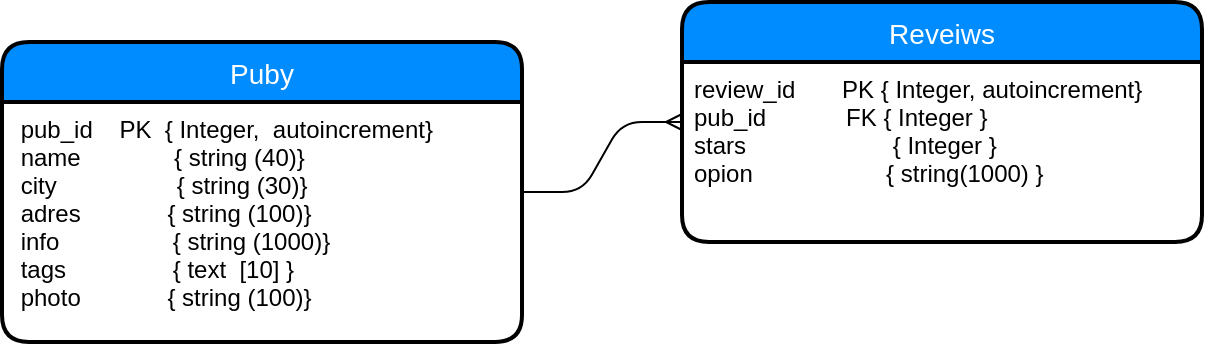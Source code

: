 <mxfile version="10.6.3" type="device"><diagram id="qyhJ4T-4rSeStFz6S8V3" name="Page-1"><mxGraphModel dx="1329" dy="807" grid="1" gridSize="10" guides="1" tooltips="1" connect="1" arrows="1" fold="1" page="1" pageScale="1" pageWidth="850" pageHeight="1100" math="0" shadow="0"><root><mxCell id="0"/><mxCell id="1" parent="0"/><mxCell id="un5DwzjAaELKXOEYnu4o-5" value="Puby" style="swimlane;childLayout=stackLayout;horizontal=1;startSize=30;horizontalStack=0;fillColor=#008cff;fontColor=#FFFFFF;rounded=1;fontSize=14;fontStyle=0;strokeWidth=2;resizeParent=0;resizeLast=1;shadow=0;dashed=0;align=center;" vertex="1" parent="1"><mxGeometry x="130" y="150" width="260" height="150" as="geometry"><mxRectangle x="130" y="150" width="60" height="30" as="alternateBounds"/></mxGeometry></mxCell><mxCell id="un5DwzjAaELKXOEYnu4o-6" value=" pub_id    PK  { Integer,  autoincrement}&#xA; name              { string (40)}&#xA; city                  { string (30)}&#xA; adres             { string (100)}&#xA; info                 { string (1000)}&#xA; tags                { text  [10] }&#xA; photo             { string (100)}&#xA;" style="align=left;strokeColor=none;fillColor=none;spacingLeft=4;fontSize=12;verticalAlign=top;resizable=0;rotatable=0;part=1;" vertex="1" parent="un5DwzjAaELKXOEYnu4o-5"><mxGeometry y="30" width="260" height="120" as="geometry"/></mxCell><mxCell id="un5DwzjAaELKXOEYnu4o-10" value="Reveiws" style="swimlane;childLayout=stackLayout;horizontal=1;startSize=30;horizontalStack=0;fillColor=#008cff;fontColor=#FFFFFF;rounded=1;fontSize=14;fontStyle=0;strokeWidth=2;resizeParent=0;resizeLast=1;shadow=0;dashed=0;align=center;" vertex="1" parent="1"><mxGeometry x="470" y="130" width="260" height="120" as="geometry"><mxRectangle x="130" y="150" width="60" height="30" as="alternateBounds"/></mxGeometry></mxCell><mxCell id="un5DwzjAaELKXOEYnu4o-11" value="review_id       PK { Integer, autoincrement}&#xA;pub_id            FK { Integer }&#xA;stars                      { Integer }&#xA;opion                    { string(1000) }&#xA;" style="align=left;strokeColor=none;fillColor=none;spacingLeft=4;fontSize=12;verticalAlign=top;resizable=0;rotatable=0;part=1;" vertex="1" parent="un5DwzjAaELKXOEYnu4o-10"><mxGeometry y="30" width="260" height="90" as="geometry"/></mxCell><mxCell id="un5DwzjAaELKXOEYnu4o-12" value="" style="edgeStyle=entityRelationEdgeStyle;fontSize=12;html=1;endArrow=ERmany;entryX=0;entryY=0.5;entryDx=0;entryDy=0;exitX=1;exitY=0.5;exitDx=0;exitDy=0;" edge="1" parent="1" source="un5DwzjAaELKXOEYnu4o-5" target="un5DwzjAaELKXOEYnu4o-10"><mxGeometry width="100" height="100" relative="1" as="geometry"><mxPoint x="130" y="420" as="sourcePoint"/><mxPoint x="230" y="320" as="targetPoint"/></mxGeometry></mxCell></root></mxGraphModel></diagram></mxfile>